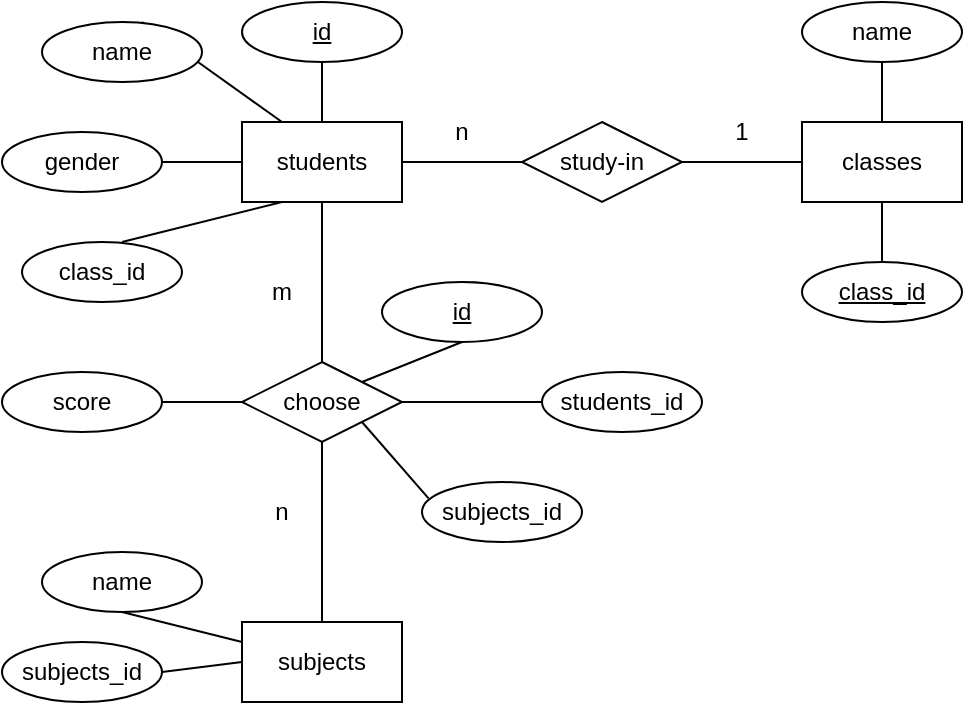 <mxfile version="15.8.9" type="github">
  <diagram id="R2lEEEUBdFMjLlhIrx00" name="Page-1">
    <mxGraphModel dx="926" dy="537" grid="1" gridSize="10" guides="1" tooltips="1" connect="1" arrows="1" fold="1" page="1" pageScale="1" pageWidth="850" pageHeight="1100" math="0" shadow="0" extFonts="Permanent Marker^https://fonts.googleapis.com/css?family=Permanent+Marker">
      <root>
        <mxCell id="0" />
        <mxCell id="1" parent="0" />
        <mxCell id="7xI7vnY9X8rRT4jJvqEV-51" value="students" style="rounded=0;whiteSpace=wrap;html=1;" vertex="1" parent="1">
          <mxGeometry x="130" y="240" width="80" height="40" as="geometry" />
        </mxCell>
        <mxCell id="7xI7vnY9X8rRT4jJvqEV-52" value="" style="endArrow=none;html=1;rounded=0;exitX=0.5;exitY=0;exitDx=0;exitDy=0;" edge="1" parent="1" source="7xI7vnY9X8rRT4jJvqEV-51" target="7xI7vnY9X8rRT4jJvqEV-53">
          <mxGeometry width="50" height="50" relative="1" as="geometry">
            <mxPoint x="410" y="390" as="sourcePoint" />
            <mxPoint x="170" y="200" as="targetPoint" />
          </mxGeometry>
        </mxCell>
        <mxCell id="7xI7vnY9X8rRT4jJvqEV-53" value="&lt;u&gt;id&lt;/u&gt;" style="ellipse;whiteSpace=wrap;html=1;" vertex="1" parent="1">
          <mxGeometry x="130" y="180" width="80" height="30" as="geometry" />
        </mxCell>
        <mxCell id="7xI7vnY9X8rRT4jJvqEV-55" value="" style="endArrow=none;html=1;rounded=0;exitX=0.25;exitY=0;exitDx=0;exitDy=0;entryX=0.5;entryY=0;entryDx=0;entryDy=0;" edge="1" parent="1" source="7xI7vnY9X8rRT4jJvqEV-51">
          <mxGeometry width="50" height="50" relative="1" as="geometry">
            <mxPoint x="410" y="390" as="sourcePoint" />
            <mxPoint x="80" y="190" as="targetPoint" />
          </mxGeometry>
        </mxCell>
        <mxCell id="7xI7vnY9X8rRT4jJvqEV-56" value="name" style="ellipse;whiteSpace=wrap;html=1;" vertex="1" parent="1">
          <mxGeometry x="30" y="190" width="80" height="30" as="geometry" />
        </mxCell>
        <mxCell id="7xI7vnY9X8rRT4jJvqEV-57" value="" style="endArrow=none;html=1;rounded=0;exitX=0;exitY=0.5;exitDx=0;exitDy=0;entryX=1;entryY=0.5;entryDx=0;entryDy=0;" edge="1" parent="1" source="7xI7vnY9X8rRT4jJvqEV-51" target="7xI7vnY9X8rRT4jJvqEV-58">
          <mxGeometry width="50" height="50" relative="1" as="geometry">
            <mxPoint x="410" y="390" as="sourcePoint" />
            <mxPoint x="100" y="260" as="targetPoint" />
          </mxGeometry>
        </mxCell>
        <mxCell id="7xI7vnY9X8rRT4jJvqEV-58" value="gender" style="ellipse;whiteSpace=wrap;html=1;" vertex="1" parent="1">
          <mxGeometry x="10" y="245" width="80" height="30" as="geometry" />
        </mxCell>
        <mxCell id="7xI7vnY9X8rRT4jJvqEV-59" value="" style="endArrow=none;html=1;rounded=0;entryX=0.25;entryY=1;entryDx=0;entryDy=0;exitX=0.5;exitY=0;exitDx=0;exitDy=0;" edge="1" parent="1" target="7xI7vnY9X8rRT4jJvqEV-51">
          <mxGeometry width="50" height="50" relative="1" as="geometry">
            <mxPoint x="70" y="300" as="sourcePoint" />
            <mxPoint x="460" y="340" as="targetPoint" />
          </mxGeometry>
        </mxCell>
        <mxCell id="7xI7vnY9X8rRT4jJvqEV-61" value="class_id" style="ellipse;whiteSpace=wrap;html=1;" vertex="1" parent="1">
          <mxGeometry x="20" y="300" width="80" height="30" as="geometry" />
        </mxCell>
        <mxCell id="7xI7vnY9X8rRT4jJvqEV-62" value="study-in" style="rhombus;whiteSpace=wrap;html=1;" vertex="1" parent="1">
          <mxGeometry x="270" y="240" width="80" height="40" as="geometry" />
        </mxCell>
        <mxCell id="7xI7vnY9X8rRT4jJvqEV-65" value="" style="endArrow=none;html=1;rounded=0;exitX=0;exitY=0.5;exitDx=0;exitDy=0;entryX=1;entryY=0.5;entryDx=0;entryDy=0;" edge="1" parent="1" source="7xI7vnY9X8rRT4jJvqEV-62" target="7xI7vnY9X8rRT4jJvqEV-51">
          <mxGeometry width="50" height="50" relative="1" as="geometry">
            <mxPoint x="410" y="390" as="sourcePoint" />
            <mxPoint x="460" y="340" as="targetPoint" />
          </mxGeometry>
        </mxCell>
        <mxCell id="7xI7vnY9X8rRT4jJvqEV-66" value="" style="endArrow=none;html=1;rounded=0;exitX=1;exitY=0.5;exitDx=0;exitDy=0;entryX=0;entryY=0.5;entryDx=0;entryDy=0;" edge="1" parent="1" source="7xI7vnY9X8rRT4jJvqEV-62" target="7xI7vnY9X8rRT4jJvqEV-68">
          <mxGeometry width="50" height="50" relative="1" as="geometry">
            <mxPoint x="410" y="390" as="sourcePoint" />
            <mxPoint x="410" y="260" as="targetPoint" />
          </mxGeometry>
        </mxCell>
        <mxCell id="7xI7vnY9X8rRT4jJvqEV-68" value="classes" style="rounded=0;whiteSpace=wrap;html=1;" vertex="1" parent="1">
          <mxGeometry x="410" y="240" width="80" height="40" as="geometry" />
        </mxCell>
        <mxCell id="7xI7vnY9X8rRT4jJvqEV-69" value="1" style="text;html=1;strokeColor=none;fillColor=none;align=center;verticalAlign=middle;whiteSpace=wrap;rounded=0;" vertex="1" parent="1">
          <mxGeometry x="350" y="230" width="60" height="30" as="geometry" />
        </mxCell>
        <mxCell id="7xI7vnY9X8rRT4jJvqEV-71" value="n" style="text;html=1;strokeColor=none;fillColor=none;align=center;verticalAlign=middle;whiteSpace=wrap;rounded=0;" vertex="1" parent="1">
          <mxGeometry x="210" y="230" width="60" height="30" as="geometry" />
        </mxCell>
        <mxCell id="7xI7vnY9X8rRT4jJvqEV-72" value="" style="endArrow=none;html=1;rounded=0;entryX=0.5;entryY=1;entryDx=0;entryDy=0;exitX=0.5;exitY=0;exitDx=0;exitDy=0;" edge="1" parent="1" source="7xI7vnY9X8rRT4jJvqEV-73" target="7xI7vnY9X8rRT4jJvqEV-68">
          <mxGeometry width="50" height="50" relative="1" as="geometry">
            <mxPoint x="450" y="320" as="sourcePoint" />
            <mxPoint x="460" y="340" as="targetPoint" />
          </mxGeometry>
        </mxCell>
        <mxCell id="7xI7vnY9X8rRT4jJvqEV-73" value="&lt;u&gt;class_id&lt;/u&gt;" style="ellipse;whiteSpace=wrap;html=1;" vertex="1" parent="1">
          <mxGeometry x="410" y="310" width="80" height="30" as="geometry" />
        </mxCell>
        <mxCell id="7xI7vnY9X8rRT4jJvqEV-74" value="name" style="ellipse;whiteSpace=wrap;html=1;" vertex="1" parent="1">
          <mxGeometry x="410" y="180" width="80" height="30" as="geometry" />
        </mxCell>
        <mxCell id="7xI7vnY9X8rRT4jJvqEV-75" value="" style="endArrow=none;html=1;rounded=0;exitX=0.5;exitY=0;exitDx=0;exitDy=0;entryX=0.5;entryY=1;entryDx=0;entryDy=0;" edge="1" parent="1" source="7xI7vnY9X8rRT4jJvqEV-68" target="7xI7vnY9X8rRT4jJvqEV-74">
          <mxGeometry width="50" height="50" relative="1" as="geometry">
            <mxPoint x="410" y="390" as="sourcePoint" />
            <mxPoint x="460" y="340" as="targetPoint" />
          </mxGeometry>
        </mxCell>
        <mxCell id="7xI7vnY9X8rRT4jJvqEV-77" value="subjects" style="rounded=0;whiteSpace=wrap;html=1;" vertex="1" parent="1">
          <mxGeometry x="130" y="490" width="80" height="40" as="geometry" />
        </mxCell>
        <mxCell id="7xI7vnY9X8rRT4jJvqEV-78" value="" style="endArrow=none;html=1;rounded=0;exitX=0;exitY=0.5;exitDx=0;exitDy=0;entryX=1;entryY=0.5;entryDx=0;entryDy=0;" edge="1" parent="1" source="7xI7vnY9X8rRT4jJvqEV-77" target="7xI7vnY9X8rRT4jJvqEV-79">
          <mxGeometry width="50" height="50" relative="1" as="geometry">
            <mxPoint x="240" y="350" as="sourcePoint" />
            <mxPoint x="160" y="360" as="targetPoint" />
          </mxGeometry>
        </mxCell>
        <mxCell id="7xI7vnY9X8rRT4jJvqEV-79" value="subjects_id" style="ellipse;whiteSpace=wrap;html=1;" vertex="1" parent="1">
          <mxGeometry x="10" y="500" width="80" height="30" as="geometry" />
        </mxCell>
        <mxCell id="7xI7vnY9X8rRT4jJvqEV-80" value="" style="endArrow=none;html=1;rounded=0;exitX=0;exitY=0.25;exitDx=0;exitDy=0;entryX=0.5;entryY=1;entryDx=0;entryDy=0;" edge="1" parent="1" source="7xI7vnY9X8rRT4jJvqEV-77" target="7xI7vnY9X8rRT4jJvqEV-81">
          <mxGeometry width="50" height="50" relative="1" as="geometry">
            <mxPoint x="240" y="350" as="sourcePoint" />
            <mxPoint x="250" y="420" as="targetPoint" />
          </mxGeometry>
        </mxCell>
        <mxCell id="7xI7vnY9X8rRT4jJvqEV-81" value="name" style="ellipse;whiteSpace=wrap;html=1;" vertex="1" parent="1">
          <mxGeometry x="30" y="455" width="80" height="30" as="geometry" />
        </mxCell>
        <mxCell id="7xI7vnY9X8rRT4jJvqEV-82" value="" style="endArrow=none;html=1;rounded=0;exitX=0.5;exitY=0;exitDx=0;exitDy=0;entryX=0.5;entryY=1;entryDx=0;entryDy=0;" edge="1" parent="1" source="7xI7vnY9X8rRT4jJvqEV-77" target="7xI7vnY9X8rRT4jJvqEV-84">
          <mxGeometry width="50" height="50" relative="1" as="geometry">
            <mxPoint x="240" y="440" as="sourcePoint" />
            <mxPoint x="170" y="450" as="targetPoint" />
          </mxGeometry>
        </mxCell>
        <mxCell id="7xI7vnY9X8rRT4jJvqEV-84" value="choose" style="rhombus;whiteSpace=wrap;html=1;" vertex="1" parent="1">
          <mxGeometry x="130" y="360" width="80" height="40" as="geometry" />
        </mxCell>
        <mxCell id="7xI7vnY9X8rRT4jJvqEV-85" value="" style="endArrow=none;html=1;rounded=0;entryX=0.5;entryY=1;entryDx=0;entryDy=0;" edge="1" parent="1" target="7xI7vnY9X8rRT4jJvqEV-51">
          <mxGeometry width="50" height="50" relative="1" as="geometry">
            <mxPoint x="170" y="360" as="sourcePoint" />
            <mxPoint x="290" y="340" as="targetPoint" />
          </mxGeometry>
        </mxCell>
        <mxCell id="7xI7vnY9X8rRT4jJvqEV-87" value="" style="endArrow=none;html=1;rounded=0;exitX=1;exitY=0;exitDx=0;exitDy=0;entryX=0.5;entryY=1;entryDx=0;entryDy=0;" edge="1" parent="1" source="7xI7vnY9X8rRT4jJvqEV-84" target="7xI7vnY9X8rRT4jJvqEV-88">
          <mxGeometry width="50" height="50" relative="1" as="geometry">
            <mxPoint x="240" y="390" as="sourcePoint" />
            <mxPoint x="230" y="350" as="targetPoint" />
          </mxGeometry>
        </mxCell>
        <mxCell id="7xI7vnY9X8rRT4jJvqEV-88" value="&lt;u&gt;id&lt;/u&gt;" style="ellipse;whiteSpace=wrap;html=1;" vertex="1" parent="1">
          <mxGeometry x="200" y="320" width="80" height="30" as="geometry" />
        </mxCell>
        <mxCell id="7xI7vnY9X8rRT4jJvqEV-90" value="" style="endArrow=none;html=1;rounded=0;exitX=1;exitY=1;exitDx=0;exitDy=0;entryX=0.041;entryY=0.273;entryDx=0;entryDy=0;entryPerimeter=0;" edge="1" parent="1" source="7xI7vnY9X8rRT4jJvqEV-84" target="7xI7vnY9X8rRT4jJvqEV-93">
          <mxGeometry width="50" height="50" relative="1" as="geometry">
            <mxPoint x="240" y="390" as="sourcePoint" />
            <mxPoint x="220" y="430" as="targetPoint" />
          </mxGeometry>
        </mxCell>
        <mxCell id="7xI7vnY9X8rRT4jJvqEV-91" value="" style="endArrow=none;html=1;rounded=0;exitX=1;exitY=0.5;exitDx=0;exitDy=0;" edge="1" parent="1" source="7xI7vnY9X8rRT4jJvqEV-84" target="7xI7vnY9X8rRT4jJvqEV-92">
          <mxGeometry width="50" height="50" relative="1" as="geometry">
            <mxPoint x="240" y="390" as="sourcePoint" />
            <mxPoint x="270" y="380" as="targetPoint" />
          </mxGeometry>
        </mxCell>
        <mxCell id="7xI7vnY9X8rRT4jJvqEV-92" value="students_id" style="ellipse;whiteSpace=wrap;html=1;" vertex="1" parent="1">
          <mxGeometry x="280" y="365" width="80" height="30" as="geometry" />
        </mxCell>
        <mxCell id="7xI7vnY9X8rRT4jJvqEV-93" value="subjects_id" style="ellipse;whiteSpace=wrap;html=1;" vertex="1" parent="1">
          <mxGeometry x="220" y="420" width="80" height="30" as="geometry" />
        </mxCell>
        <mxCell id="7xI7vnY9X8rRT4jJvqEV-94" value="" style="endArrow=none;html=1;rounded=0;exitX=0;exitY=0.5;exitDx=0;exitDy=0;entryX=1;entryY=0.5;entryDx=0;entryDy=0;" edge="1" parent="1" source="7xI7vnY9X8rRT4jJvqEV-84" target="7xI7vnY9X8rRT4jJvqEV-95">
          <mxGeometry width="50" height="50" relative="1" as="geometry">
            <mxPoint x="240" y="390" as="sourcePoint" />
            <mxPoint x="90" y="380" as="targetPoint" />
          </mxGeometry>
        </mxCell>
        <mxCell id="7xI7vnY9X8rRT4jJvqEV-95" value="score" style="ellipse;whiteSpace=wrap;html=1;" vertex="1" parent="1">
          <mxGeometry x="10" y="365" width="80" height="30" as="geometry" />
        </mxCell>
        <mxCell id="7xI7vnY9X8rRT4jJvqEV-96" value="m" style="text;html=1;strokeColor=none;fillColor=none;align=center;verticalAlign=middle;whiteSpace=wrap;rounded=0;" vertex="1" parent="1">
          <mxGeometry x="120" y="310" width="60" height="30" as="geometry" />
        </mxCell>
        <mxCell id="7xI7vnY9X8rRT4jJvqEV-97" value="n" style="text;html=1;strokeColor=none;fillColor=none;align=center;verticalAlign=middle;whiteSpace=wrap;rounded=0;" vertex="1" parent="1">
          <mxGeometry x="120" y="420" width="60" height="30" as="geometry" />
        </mxCell>
      </root>
    </mxGraphModel>
  </diagram>
</mxfile>
